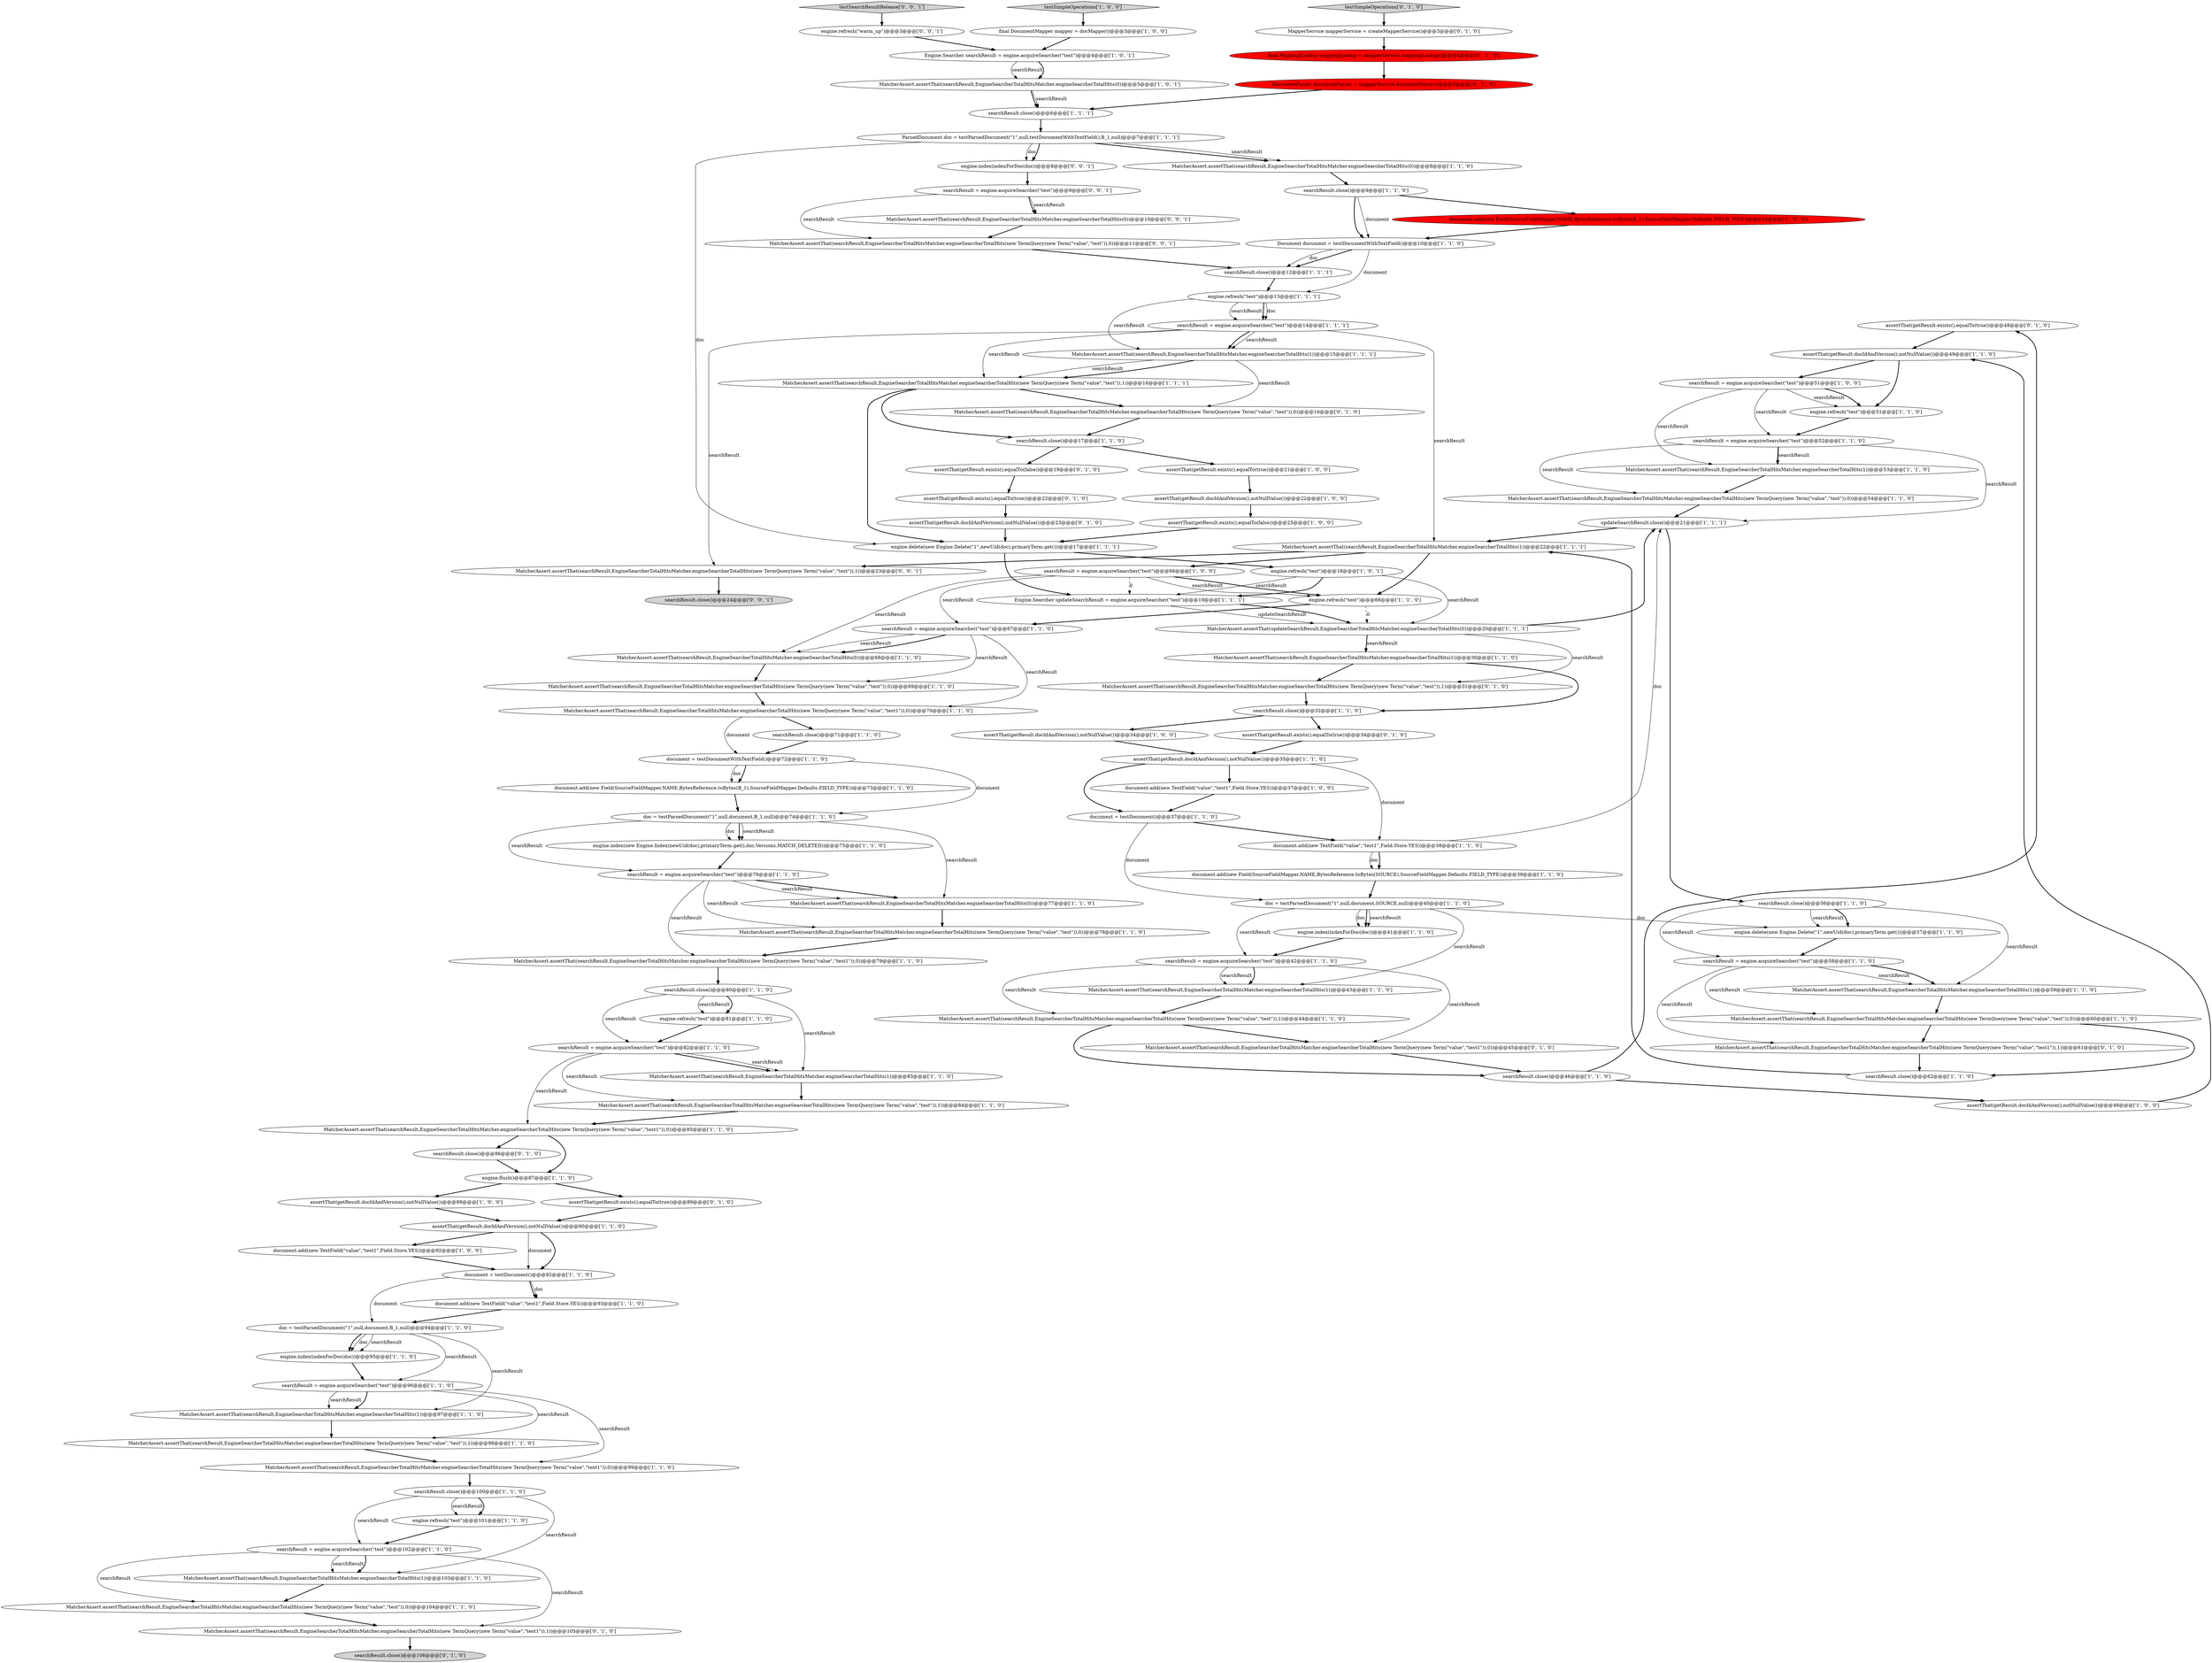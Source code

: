 digraph {
96 [style = filled, label = "assertThat(getResult.exists(),equalTo(true))@@@48@@@['0', '1', '0']", fillcolor = white, shape = ellipse image = "AAA0AAABBB2BBB"];
58 [style = filled, label = "MatcherAssert.assertThat(searchResult,EngineSearcherTotalHitsMatcher.engineSearcherTotalHits(1))@@@30@@@['1', '1', '0']", fillcolor = white, shape = ellipse image = "AAA0AAABBB1BBB"];
60 [style = filled, label = "MatcherAssert.assertThat(searchResult,EngineSearcherTotalHitsMatcher.engineSearcherTotalHits(new TermQuery(new Term(\"value\",\"test\")),1))@@@98@@@['1', '1', '0']", fillcolor = white, shape = ellipse image = "AAA0AAABBB1BBB"];
82 [style = filled, label = "MatcherAssert.assertThat(searchResult,EngineSearcherTotalHitsMatcher.engineSearcherTotalHits(new TermQuery(new Term(\"value\",\"test\")),0))@@@78@@@['1', '1', '0']", fillcolor = white, shape = ellipse image = "AAA0AAABBB1BBB"];
102 [style = filled, label = "MatcherAssert.assertThat(searchResult,EngineSearcherTotalHitsMatcher.engineSearcherTotalHits(new TermQuery(new Term(\"value\",\"test\")),1))@@@31@@@['0', '1', '0']", fillcolor = white, shape = ellipse image = "AAA0AAABBB2BBB"];
7 [style = filled, label = "MatcherAssert.assertThat(searchResult,EngineSearcherTotalHitsMatcher.engineSearcherTotalHits(new TermQuery(new Term(\"value\",\"test\")),0))@@@69@@@['1', '1', '0']", fillcolor = white, shape = ellipse image = "AAA0AAABBB1BBB"];
41 [style = filled, label = "assertThat(getResult.docIdAndVersion(),notNullValue())@@@90@@@['1', '1', '0']", fillcolor = white, shape = ellipse image = "AAA0AAABBB1BBB"];
42 [style = filled, label = "engine.refresh(\"test\")@@@101@@@['1', '1', '0']", fillcolor = white, shape = ellipse image = "AAA0AAABBB1BBB"];
68 [style = filled, label = "MatcherAssert.assertThat(searchResult,EngineSearcherTotalHitsMatcher.engineSearcherTotalHits(1))@@@59@@@['1', '1', '0']", fillcolor = white, shape = ellipse image = "AAA0AAABBB1BBB"];
98 [style = filled, label = "searchResult.close()@@@86@@@['0', '1', '0']", fillcolor = white, shape = ellipse image = "AAA0AAABBB2BBB"];
108 [style = filled, label = "searchResult = engine.acquireSearcher(\"test\")@@@9@@@['0', '0', '1']", fillcolor = white, shape = ellipse image = "AAA0AAABBB3BBB"];
113 [style = filled, label = "MatcherAssert.assertThat(searchResult,EngineSearcherTotalHitsMatcher.engineSearcherTotalHits(new TermQuery(new Term(\"value\",\"test\")),1))@@@23@@@['0', '0', '1']", fillcolor = white, shape = ellipse image = "AAA0AAABBB3BBB"];
49 [style = filled, label = "MatcherAssert.assertThat(searchResult,EngineSearcherTotalHitsMatcher.engineSearcherTotalHits(0))@@@77@@@['1', '1', '0']", fillcolor = white, shape = ellipse image = "AAA0AAABBB1BBB"];
110 [style = filled, label = "searchResult.close()@@@24@@@['0', '0', '1']", fillcolor = lightgray, shape = ellipse image = "AAA0AAABBB3BBB"];
103 [style = filled, label = "testSimpleOperations['0', '1', '0']", fillcolor = lightgray, shape = diamond image = "AAA0AAABBB2BBB"];
21 [style = filled, label = "assertThat(getResult.docIdAndVersion(),notNullValue())@@@34@@@['1', '0', '0']", fillcolor = white, shape = ellipse image = "AAA0AAABBB1BBB"];
111 [style = filled, label = "engine.index(indexForDoc(doc))@@@8@@@['0', '0', '1']", fillcolor = white, shape = ellipse image = "AAA0AAABBB3BBB"];
30 [style = filled, label = "MatcherAssert.assertThat(searchResult,EngineSearcherTotalHitsMatcher.engineSearcherTotalHits(1))@@@22@@@['1', '1', '1']", fillcolor = white, shape = ellipse image = "AAA0AAABBB1BBB"];
20 [style = filled, label = "Document document = testDocumentWithTextField()@@@10@@@['1', '1', '0']", fillcolor = white, shape = ellipse image = "AAA0AAABBB1BBB"];
40 [style = filled, label = "MatcherAssert.assertThat(searchResult,EngineSearcherTotalHitsMatcher.engineSearcherTotalHits(0))@@@8@@@['1', '1', '0']", fillcolor = white, shape = ellipse image = "AAA0AAABBB1BBB"];
76 [style = filled, label = "searchResult = engine.acquireSearcher(\"test\")@@@14@@@['1', '1', '1']", fillcolor = white, shape = ellipse image = "AAA0AAABBB1BBB"];
80 [style = filled, label = "ParsedDocument doc = testParsedDocument(\"1\",null,testDocumentWithTextField(),B_1,null)@@@7@@@['1', '1', '1']", fillcolor = white, shape = ellipse image = "AAA0AAABBB1BBB"];
34 [style = filled, label = "engine.delete(new Engine.Delete(\"1\",newUid(doc),primaryTerm.get()))@@@17@@@['1', '1', '1']", fillcolor = white, shape = ellipse image = "AAA0AAABBB1BBB"];
35 [style = filled, label = "MatcherAssert.assertThat(searchResult,EngineSearcherTotalHitsMatcher.engineSearcherTotalHits(new TermQuery(new Term(\"value\",\"test\")),1))@@@44@@@['1', '1', '0']", fillcolor = white, shape = ellipse image = "AAA0AAABBB1BBB"];
95 [style = filled, label = "final MappingLookup mappingLookup = mapperService.mappingLookup()@@@4@@@['0', '1', '0']", fillcolor = red, shape = ellipse image = "AAA1AAABBB2BBB"];
101 [style = filled, label = "MatcherAssert.assertThat(searchResult,EngineSearcherTotalHitsMatcher.engineSearcherTotalHits(new TermQuery(new Term(\"value\",\"test\")),0))@@@16@@@['0', '1', '0']", fillcolor = white, shape = ellipse image = "AAA0AAABBB2BBB"];
54 [style = filled, label = "document.add(new TextField(\"value\",\"test1\",Field.Store.YES))@@@38@@@['1', '1', '0']", fillcolor = white, shape = ellipse image = "AAA0AAABBB1BBB"];
62 [style = filled, label = "MatcherAssert.assertThat(searchResult,EngineSearcherTotalHitsMatcher.engineSearcherTotalHits(new TermQuery(new Term(\"value\",\"test1\")),0))@@@85@@@['1', '1', '0']", fillcolor = white, shape = ellipse image = "AAA0AAABBB1BBB"];
17 [style = filled, label = "searchResult.close()@@@6@@@['1', '1', '1']", fillcolor = white, shape = ellipse image = "AAA0AAABBB1BBB"];
26 [style = filled, label = "searchResult.close()@@@100@@@['1', '1', '0']", fillcolor = white, shape = ellipse image = "AAA0AAABBB1BBB"];
59 [style = filled, label = "document.add(new TextField(\"value\",\"test1\",Field.Store.YES))@@@37@@@['1', '0', '0']", fillcolor = white, shape = ellipse image = "AAA0AAABBB1BBB"];
37 [style = filled, label = "testSimpleOperations['1', '0', '0']", fillcolor = lightgray, shape = diamond image = "AAA0AAABBB1BBB"];
86 [style = filled, label = "engine.index(indexForDoc(doc))@@@41@@@['1', '1', '0']", fillcolor = white, shape = ellipse image = "AAA0AAABBB1BBB"];
9 [style = filled, label = "searchResult = engine.acquireSearcher(\"test\")@@@51@@@['1', '0', '0']", fillcolor = white, shape = ellipse image = "AAA0AAABBB1BBB"];
22 [style = filled, label = "MatcherAssert.assertThat(searchResult,EngineSearcherTotalHitsMatcher.engineSearcherTotalHits(new TermQuery(new Term(\"value\",\"test\")),1))@@@84@@@['1', '1', '0']", fillcolor = white, shape = ellipse image = "AAA0AAABBB1BBB"];
31 [style = filled, label = "assertThat(getResult.docIdAndVersion(),notNullValue())@@@49@@@['1', '1', '0']", fillcolor = white, shape = ellipse image = "AAA0AAABBB1BBB"];
2 [style = filled, label = "updateSearchResult.close()@@@21@@@['1', '1', '1']", fillcolor = white, shape = ellipse image = "AAA0AAABBB1BBB"];
15 [style = filled, label = "searchResult.close()@@@9@@@['1', '1', '0']", fillcolor = white, shape = ellipse image = "AAA0AAABBB1BBB"];
33 [style = filled, label = "MatcherAssert.assertThat(searchResult,EngineSearcherTotalHitsMatcher.engineSearcherTotalHits(new TermQuery(new Term(\"value\",\"test\")),1))@@@16@@@['1', '1', '1']", fillcolor = white, shape = ellipse image = "AAA0AAABBB1BBB"];
114 [style = filled, label = "engine.refresh(\"warm_up\")@@@3@@@['0', '0', '1']", fillcolor = white, shape = ellipse image = "AAA0AAABBB3BBB"];
81 [style = filled, label = "assertThat(getResult.docIdAndVersion(),notNullValue())@@@48@@@['1', '0', '0']", fillcolor = white, shape = ellipse image = "AAA0AAABBB1BBB"];
32 [style = filled, label = "searchResult.close()@@@17@@@['1', '1', '0']", fillcolor = white, shape = ellipse image = "AAA0AAABBB1BBB"];
55 [style = filled, label = "MatcherAssert.assertThat(searchResult,EngineSearcherTotalHitsMatcher.engineSearcherTotalHits(new TermQuery(new Term(\"value\",\"test1\")),0))@@@79@@@['1', '1', '0']", fillcolor = white, shape = ellipse image = "AAA0AAABBB1BBB"];
39 [style = filled, label = "MatcherAssert.assertThat(searchResult,EngineSearcherTotalHitsMatcher.engineSearcherTotalHits(new TermQuery(new Term(\"value\",\"test1\")),0))@@@99@@@['1', '1', '0']", fillcolor = white, shape = ellipse image = "AAA0AAABBB1BBB"];
8 [style = filled, label = "MatcherAssert.assertThat(searchResult,EngineSearcherTotalHitsMatcher.engineSearcherTotalHits(0))@@@5@@@['1', '0', '1']", fillcolor = white, shape = ellipse image = "AAA0AAABBB1BBB"];
53 [style = filled, label = "searchResult.close()@@@71@@@['1', '1', '0']", fillcolor = white, shape = ellipse image = "AAA0AAABBB1BBB"];
12 [style = filled, label = "MatcherAssert.assertThat(searchResult,EngineSearcherTotalHitsMatcher.engineSearcherTotalHits(1))@@@53@@@['1', '1', '0']", fillcolor = white, shape = ellipse image = "AAA0AAABBB1BBB"];
89 [style = filled, label = "document.add(new TextField(\"value\",\"test1\",Field.Store.YES))@@@92@@@['1', '0', '0']", fillcolor = white, shape = ellipse image = "AAA0AAABBB1BBB"];
51 [style = filled, label = "engine.refresh(\"test\")@@@81@@@['1', '1', '0']", fillcolor = white, shape = ellipse image = "AAA0AAABBB1BBB"];
94 [style = filled, label = "MapperService mapperService = createMapperService()@@@3@@@['0', '1', '0']", fillcolor = white, shape = ellipse image = "AAA0AAABBB2BBB"];
66 [style = filled, label = "assertThat(getResult.exists(),equalTo(false))@@@25@@@['1', '0', '0']", fillcolor = white, shape = ellipse image = "AAA0AAABBB1BBB"];
104 [style = filled, label = "searchResult.close()@@@106@@@['0', '1', '0']", fillcolor = lightgray, shape = ellipse image = "AAA0AAABBB2BBB"];
84 [style = filled, label = "engine.delete(new Engine.Delete(\"1\",newUid(doc),primaryTerm.get()))@@@57@@@['1', '1', '0']", fillcolor = white, shape = ellipse image = "AAA0AAABBB1BBB"];
10 [style = filled, label = "MatcherAssert.assertThat(searchResult,EngineSearcherTotalHitsMatcher.engineSearcherTotalHits(new TermQuery(new Term(\"value\",\"test\")),0))@@@54@@@['1', '1', '0']", fillcolor = white, shape = ellipse image = "AAA0AAABBB1BBB"];
56 [style = filled, label = "document = testDocument()@@@92@@@['1', '1', '0']", fillcolor = white, shape = ellipse image = "AAA0AAABBB1BBB"];
70 [style = filled, label = "assertThat(getResult.docIdAndVersion(),notNullValue())@@@89@@@['1', '0', '0']", fillcolor = white, shape = ellipse image = "AAA0AAABBB1BBB"];
90 [style = filled, label = "MatcherAssert.assertThat(searchResult,EngineSearcherTotalHitsMatcher.engineSearcherTotalHits(new TermQuery(new Term(\"value\",\"test1\")),1))@@@61@@@['0', '1', '0']", fillcolor = white, shape = ellipse image = "AAA0AAABBB2BBB"];
88 [style = filled, label = "searchResult.close()@@@56@@@['1', '1', '0']", fillcolor = white, shape = ellipse image = "AAA0AAABBB1BBB"];
44 [style = filled, label = "MatcherAssert.assertThat(searchResult,EngineSearcherTotalHitsMatcher.engineSearcherTotalHits(1))@@@103@@@['1', '1', '0']", fillcolor = white, shape = ellipse image = "AAA0AAABBB1BBB"];
13 [style = filled, label = "searchResult = engine.acquireSearcher(\"test\")@@@102@@@['1', '1', '0']", fillcolor = white, shape = ellipse image = "AAA0AAABBB1BBB"];
67 [style = filled, label = "searchResult = engine.acquireSearcher(\"test\")@@@52@@@['1', '1', '0']", fillcolor = white, shape = ellipse image = "AAA0AAABBB1BBB"];
43 [style = filled, label = "doc = testParsedDocument(\"1\",null,document,B_1,null)@@@94@@@['1', '1', '0']", fillcolor = white, shape = ellipse image = "AAA0AAABBB1BBB"];
65 [style = filled, label = "document.add(new Field(SourceFieldMapper.NAME,BytesReference.toBytes(SOURCE),SourceFieldMapper.Defaults.FIELD_TYPE))@@@39@@@['1', '1', '0']", fillcolor = white, shape = ellipse image = "AAA0AAABBB1BBB"];
99 [style = filled, label = "MatcherAssert.assertThat(searchResult,EngineSearcherTotalHitsMatcher.engineSearcherTotalHits(new TermQuery(new Term(\"value\",\"test1\")),0))@@@45@@@['0', '1', '0']", fillcolor = white, shape = ellipse image = "AAA0AAABBB2BBB"];
27 [style = filled, label = "engine.index(new Engine.Index(newUid(doc),primaryTerm.get(),doc,Versions.MATCH_DELETED))@@@75@@@['1', '1', '0']", fillcolor = white, shape = ellipse image = "AAA0AAABBB1BBB"];
75 [style = filled, label = "engine.refresh(\"test\")@@@66@@@['1', '1', '0']", fillcolor = white, shape = ellipse image = "AAA0AAABBB1BBB"];
85 [style = filled, label = "document.add(new Field(SourceFieldMapper.NAME,BytesReference.toBytes(B_1),SourceFieldMapper.Defaults.FIELD_TYPE))@@@10@@@['1', '0', '0']", fillcolor = red, shape = ellipse image = "AAA1AAABBB1BBB"];
4 [style = filled, label = "MatcherAssert.assertThat(searchResult,EngineSearcherTotalHitsMatcher.engineSearcherTotalHits(new TermQuery(new Term(\"value\",\"test\")),0))@@@104@@@['1', '1', '0']", fillcolor = white, shape = ellipse image = "AAA0AAABBB1BBB"];
61 [style = filled, label = "Engine.Searcher updateSearchResult = engine.acquireSearcher(\"test\")@@@19@@@['1', '1', '1']", fillcolor = white, shape = ellipse image = "AAA0AAABBB1BBB"];
105 [style = filled, label = "assertThat(getResult.exists(),equalTo(false))@@@19@@@['0', '1', '0']", fillcolor = white, shape = ellipse image = "AAA0AAABBB2BBB"];
93 [style = filled, label = "assertThat(getResult.exists(),equalTo(true))@@@22@@@['0', '1', '0']", fillcolor = white, shape = ellipse image = "AAA0AAABBB2BBB"];
18 [style = filled, label = "MatcherAssert.assertThat(updateSearchResult,EngineSearcherTotalHitsMatcher.engineSearcherTotalHits(0))@@@20@@@['1', '1', '1']", fillcolor = white, shape = ellipse image = "AAA0AAABBB1BBB"];
50 [style = filled, label = "document.add(new Field(SourceFieldMapper.NAME,BytesReference.toBytes(B_1),SourceFieldMapper.Defaults.FIELD_TYPE))@@@73@@@['1', '1', '0']", fillcolor = white, shape = ellipse image = "AAA0AAABBB1BBB"];
87 [style = filled, label = "searchResult.close()@@@12@@@['1', '1', '1']", fillcolor = white, shape = ellipse image = "AAA0AAABBB1BBB"];
73 [style = filled, label = "engine.refresh(\"test\")@@@51@@@['1', '1', '0']", fillcolor = white, shape = ellipse image = "AAA0AAABBB1BBB"];
83 [style = filled, label = "searchResult = engine.acquireSearcher(\"test\")@@@96@@@['1', '1', '0']", fillcolor = white, shape = ellipse image = "AAA0AAABBB1BBB"];
38 [style = filled, label = "searchResult.close()@@@80@@@['1', '1', '0']", fillcolor = white, shape = ellipse image = "AAA0AAABBB1BBB"];
3 [style = filled, label = "searchResult = engine.acquireSearcher(\"test\")@@@42@@@['1', '1', '0']", fillcolor = white, shape = ellipse image = "AAA0AAABBB1BBB"];
91 [style = filled, label = "assertThat(getResult.exists(),equalTo(true))@@@34@@@['0', '1', '0']", fillcolor = white, shape = ellipse image = "AAA0AAABBB2BBB"];
97 [style = filled, label = "assertThat(getResult.exists(),equalTo(true))@@@89@@@['0', '1', '0']", fillcolor = white, shape = ellipse image = "AAA0AAABBB2BBB"];
1 [style = filled, label = "MatcherAssert.assertThat(searchResult,EngineSearcherTotalHitsMatcher.engineSearcherTotalHits(1))@@@43@@@['1', '1', '0']", fillcolor = white, shape = ellipse image = "AAA0AAABBB1BBB"];
45 [style = filled, label = "MatcherAssert.assertThat(searchResult,EngineSearcherTotalHitsMatcher.engineSearcherTotalHits(1))@@@15@@@['1', '1', '1']", fillcolor = white, shape = ellipse image = "AAA0AAABBB1BBB"];
36 [style = filled, label = "doc = testParsedDocument(\"1\",null,document,B_1,null)@@@74@@@['1', '1', '0']", fillcolor = white, shape = ellipse image = "AAA0AAABBB1BBB"];
109 [style = filled, label = "MatcherAssert.assertThat(searchResult,EngineSearcherTotalHitsMatcher.engineSearcherTotalHits(0))@@@10@@@['0', '0', '1']", fillcolor = white, shape = ellipse image = "AAA0AAABBB3BBB"];
106 [style = filled, label = "MatcherAssert.assertThat(searchResult,EngineSearcherTotalHitsMatcher.engineSearcherTotalHits(new TermQuery(new Term(\"value\",\"test1\")),1))@@@105@@@['0', '1', '0']", fillcolor = white, shape = ellipse image = "AAA0AAABBB2BBB"];
14 [style = filled, label = "searchResult = engine.acquireSearcher(\"test\")@@@67@@@['1', '1', '0']", fillcolor = white, shape = ellipse image = "AAA0AAABBB1BBB"];
48 [style = filled, label = "searchResult.close()@@@62@@@['1', '1', '0']", fillcolor = white, shape = ellipse image = "AAA0AAABBB1BBB"];
52 [style = filled, label = "assertThat(getResult.exists(),equalTo(true))@@@21@@@['1', '0', '0']", fillcolor = white, shape = ellipse image = "AAA0AAABBB1BBB"];
28 [style = filled, label = "document.add(new TextField(\"value\",\"test1\",Field.Store.YES))@@@93@@@['1', '1', '0']", fillcolor = white, shape = ellipse image = "AAA0AAABBB1BBB"];
46 [style = filled, label = "engine.refresh(\"test\")@@@13@@@['1', '1', '1']", fillcolor = white, shape = ellipse image = "AAA0AAABBB1BBB"];
16 [style = filled, label = "searchResult = engine.acquireSearcher(\"test\")@@@76@@@['1', '1', '0']", fillcolor = white, shape = ellipse image = "AAA0AAABBB1BBB"];
100 [style = filled, label = "assertThat(getResult.docIdAndVersion(),notNullValue())@@@23@@@['0', '1', '0']", fillcolor = white, shape = ellipse image = "AAA0AAABBB2BBB"];
77 [style = filled, label = "MatcherAssert.assertThat(searchResult,EngineSearcherTotalHitsMatcher.engineSearcherTotalHits(1))@@@83@@@['1', '1', '0']", fillcolor = white, shape = ellipse image = "AAA0AAABBB1BBB"];
112 [style = filled, label = "testSearchResultRelease['0', '0', '1']", fillcolor = lightgray, shape = diamond image = "AAA0AAABBB3BBB"];
47 [style = filled, label = "MatcherAssert.assertThat(searchResult,EngineSearcherTotalHitsMatcher.engineSearcherTotalHits(new TermQuery(new Term(\"value\",\"test1\")),0))@@@70@@@['1', '1', '0']", fillcolor = white, shape = ellipse image = "AAA0AAABBB1BBB"];
69 [style = filled, label = "MatcherAssert.assertThat(searchResult,EngineSearcherTotalHitsMatcher.engineSearcherTotalHits(1))@@@97@@@['1', '1', '0']", fillcolor = white, shape = ellipse image = "AAA0AAABBB1BBB"];
79 [style = filled, label = "searchResult.close()@@@46@@@['1', '1', '0']", fillcolor = white, shape = ellipse image = "AAA0AAABBB1BBB"];
57 [style = filled, label = "MatcherAssert.assertThat(searchResult,EngineSearcherTotalHitsMatcher.engineSearcherTotalHits(new TermQuery(new Term(\"value\",\"test\")),0))@@@60@@@['1', '1', '0']", fillcolor = white, shape = ellipse image = "AAA0AAABBB1BBB"];
107 [style = filled, label = "MatcherAssert.assertThat(searchResult,EngineSearcherTotalHitsMatcher.engineSearcherTotalHits(new TermQuery(new Term(\"value\",\"test\")),0))@@@11@@@['0', '0', '1']", fillcolor = white, shape = ellipse image = "AAA0AAABBB3BBB"];
72 [style = filled, label = "doc = testParsedDocument(\"1\",null,document,SOURCE,null)@@@40@@@['1', '1', '0']", fillcolor = white, shape = ellipse image = "AAA0AAABBB1BBB"];
64 [style = filled, label = "engine.flush()@@@87@@@['1', '1', '0']", fillcolor = white, shape = ellipse image = "AAA0AAABBB1BBB"];
92 [style = filled, label = "DocumentParser documentParser = mapperService.documentParser()@@@5@@@['0', '1', '0']", fillcolor = red, shape = ellipse image = "AAA1AAABBB2BBB"];
71 [style = filled, label = "engine.index(indexForDoc(doc))@@@95@@@['1', '1', '0']", fillcolor = white, shape = ellipse image = "AAA0AAABBB1BBB"];
78 [style = filled, label = "final DocumentMapper mapper = docMapper()@@@3@@@['1', '0', '0']", fillcolor = white, shape = ellipse image = "AAA0AAABBB1BBB"];
6 [style = filled, label = "assertThat(getResult.docIdAndVersion(),notNullValue())@@@22@@@['1', '0', '0']", fillcolor = white, shape = ellipse image = "AAA0AAABBB1BBB"];
74 [style = filled, label = "searchResult = engine.acquireSearcher(\"test\")@@@58@@@['1', '1', '0']", fillcolor = white, shape = ellipse image = "AAA0AAABBB1BBB"];
24 [style = filled, label = "engine.refresh(\"test\")@@@18@@@['1', '0', '1']", fillcolor = white, shape = ellipse image = "AAA0AAABBB1BBB"];
5 [style = filled, label = "MatcherAssert.assertThat(searchResult,EngineSearcherTotalHitsMatcher.engineSearcherTotalHits(0))@@@68@@@['1', '1', '0']", fillcolor = white, shape = ellipse image = "AAA0AAABBB1BBB"];
25 [style = filled, label = "searchResult = engine.acquireSearcher(\"test\")@@@82@@@['1', '1', '0']", fillcolor = white, shape = ellipse image = "AAA0AAABBB1BBB"];
19 [style = filled, label = "document = testDocumentWithTextField()@@@72@@@['1', '1', '0']", fillcolor = white, shape = ellipse image = "AAA0AAABBB1BBB"];
0 [style = filled, label = "searchResult = engine.acquireSearcher(\"test\")@@@66@@@['1', '0', '0']", fillcolor = white, shape = ellipse image = "AAA0AAABBB1BBB"];
11 [style = filled, label = "assertThat(getResult.docIdAndVersion(),notNullValue())@@@35@@@['1', '1', '0']", fillcolor = white, shape = ellipse image = "AAA0AAABBB1BBB"];
29 [style = filled, label = "document = testDocument()@@@37@@@['1', '1', '0']", fillcolor = white, shape = ellipse image = "AAA0AAABBB1BBB"];
63 [style = filled, label = "Engine.Searcher searchResult = engine.acquireSearcher(\"test\")@@@4@@@['1', '0', '1']", fillcolor = white, shape = ellipse image = "AAA0AAABBB1BBB"];
23 [style = filled, label = "searchResult.close()@@@32@@@['1', '1', '0']", fillcolor = white, shape = ellipse image = "AAA0AAABBB1BBB"];
74->68 [style = solid, label="searchResult"];
34->61 [style = bold, label=""];
72->86 [style = bold, label=""];
69->60 [style = bold, label=""];
14->47 [style = solid, label="searchResult"];
32->52 [style = bold, label=""];
31->9 [style = bold, label=""];
38->51 [style = bold, label=""];
45->33 [style = bold, label=""];
36->16 [style = solid, label="searchResult"];
40->15 [style = bold, label=""];
11->29 [style = bold, label=""];
0->75 [style = bold, label=""];
0->61 [style = dashed, label="0"];
72->84 [style = solid, label="doc"];
19->36 [style = solid, label="document"];
54->65 [style = bold, label=""];
76->30 [style = solid, label="searchResult"];
38->51 [style = solid, label="searchResult"];
6->66 [style = bold, label=""];
53->19 [style = bold, label=""];
12->10 [style = bold, label=""];
25->62 [style = solid, label="searchResult"];
72->86 [style = solid, label="searchResult"];
34->24 [style = bold, label=""];
83->69 [style = bold, label=""];
28->43 [style = bold, label=""];
41->89 [style = bold, label=""];
3->99 [style = solid, label="searchResult"];
16->49 [style = bold, label=""];
46->76 [style = bold, label=""];
15->20 [style = bold, label=""];
36->27 [style = solid, label="searchResult"];
36->27 [style = solid, label="doc"];
11->54 [style = solid, label="document"];
57->90 [style = bold, label=""];
35->79 [style = bold, label=""];
89->56 [style = bold, label=""];
81->31 [style = bold, label=""];
95->92 [style = bold, label=""];
0->5 [style = solid, label="searchResult"];
60->39 [style = bold, label=""];
83->60 [style = solid, label="searchResult"];
62->98 [style = bold, label=""];
105->93 [style = bold, label=""];
86->3 [style = bold, label=""];
43->69 [style = solid, label="searchResult"];
100->34 [style = bold, label=""];
61->18 [style = solid, label="updateSearchResult"];
47->53 [style = bold, label=""];
88->84 [style = solid, label="searchResult"];
26->42 [style = solid, label="searchResult"];
26->42 [style = bold, label=""];
73->67 [style = bold, label=""];
43->71 [style = solid, label="doc"];
87->46 [style = bold, label=""];
74->57 [style = solid, label="searchResult"];
46->76 [style = solid, label="doc"];
83->39 [style = solid, label="searchResult"];
94->95 [style = bold, label=""];
102->23 [style = bold, label=""];
18->102 [style = solid, label="searchResult"];
1->35 [style = bold, label=""];
112->114 [style = bold, label=""];
55->38 [style = bold, label=""];
79->81 [style = bold, label=""];
27->16 [style = bold, label=""];
49->82 [style = bold, label=""];
30->113 [style = bold, label=""];
45->33 [style = solid, label="searchResult"];
67->10 [style = solid, label="searchResult"];
39->26 [style = bold, label=""];
66->34 [style = bold, label=""];
8->17 [style = bold, label=""];
76->113 [style = solid, label="searchResult"];
75->18 [style = dashed, label="0"];
15->85 [style = bold, label=""];
26->13 [style = solid, label="searchResult"];
44->4 [style = bold, label=""];
21->11 [style = bold, label=""];
65->72 [style = bold, label=""];
88->68 [style = solid, label="searchResult"];
61->18 [style = bold, label=""];
98->64 [style = bold, label=""];
88->74 [style = solid, label="searchResult"];
3->35 [style = solid, label="searchResult"];
56->43 [style = solid, label="document"];
5->7 [style = bold, label=""];
51->25 [style = bold, label=""];
114->63 [style = bold, label=""];
10->2 [style = bold, label=""];
46->76 [style = solid, label="searchResult"];
63->8 [style = solid, label="searchResult"];
80->111 [style = solid, label="doc"];
38->25 [style = solid, label="searchResult"];
88->84 [style = bold, label=""];
71->83 [style = bold, label=""];
58->102 [style = bold, label=""];
17->80 [style = bold, label=""];
24->61 [style = bold, label=""];
11->59 [style = bold, label=""];
15->20 [style = solid, label="document"];
80->40 [style = bold, label=""];
38->77 [style = solid, label="searchResult"];
41->56 [style = solid, label="document"];
46->45 [style = solid, label="searchResult"];
45->101 [style = solid, label="searchResult"];
67->12 [style = solid, label="searchResult"];
0->14 [style = solid, label="searchResult"];
3->1 [style = bold, label=""];
14->7 [style = solid, label="searchResult"];
108->109 [style = solid, label="searchResult"];
109->107 [style = bold, label=""];
72->3 [style = solid, label="searchResult"];
106->104 [style = bold, label=""];
67->12 [style = bold, label=""];
19->50 [style = bold, label=""];
76->45 [style = solid, label="searchResult"];
84->74 [style = bold, label=""];
26->44 [style = solid, label="searchResult"];
80->40 [style = solid, label="searchResult"];
54->2 [style = solid, label="doc"];
13->4 [style = solid, label="searchResult"];
29->54 [style = bold, label=""];
32->105 [style = bold, label=""];
77->22 [style = bold, label=""];
20->46 [style = solid, label="document"];
16->49 [style = solid, label="searchResult"];
4->106 [style = bold, label=""];
20->87 [style = bold, label=""];
24->18 [style = solid, label="searchResult"];
9->12 [style = solid, label="searchResult"];
9->73 [style = solid, label="searchResult"];
18->58 [style = bold, label=""];
92->17 [style = bold, label=""];
58->23 [style = bold, label=""];
30->75 [style = bold, label=""];
2->88 [style = bold, label=""];
76->45 [style = bold, label=""];
52->6 [style = bold, label=""];
74->68 [style = bold, label=""];
96->31 [style = bold, label=""];
33->101 [style = bold, label=""];
33->32 [style = bold, label=""];
82->55 [style = bold, label=""];
30->0 [style = bold, label=""];
43->71 [style = solid, label="searchResult"];
48->30 [style = bold, label=""];
90->48 [style = bold, label=""];
13->44 [style = solid, label="searchResult"];
78->63 [style = bold, label=""];
113->110 [style = bold, label=""];
54->65 [style = solid, label="doc"];
0->75 [style = solid, label="searchResult"];
14->5 [style = bold, label=""];
80->34 [style = solid, label="doc"];
43->71 [style = bold, label=""];
36->49 [style = solid, label="searchResult"];
42->13 [style = bold, label=""];
29->72 [style = solid, label="document"];
76->33 [style = solid, label="searchResult"];
83->69 [style = solid, label="searchResult"];
101->32 [style = bold, label=""];
7->47 [style = bold, label=""];
13->106 [style = solid, label="searchResult"];
74->90 [style = solid, label="searchResult"];
103->94 [style = bold, label=""];
79->96 [style = bold, label=""];
93->100 [style = bold, label=""];
75->14 [style = bold, label=""];
13->44 [style = bold, label=""];
25->22 [style = solid, label="searchResult"];
9->73 [style = bold, label=""];
18->58 [style = solid, label="searchResult"];
67->2 [style = solid, label="searchResult"];
37->78 [style = bold, label=""];
41->56 [style = bold, label=""];
16->55 [style = solid, label="searchResult"];
108->109 [style = bold, label=""];
62->64 [style = bold, label=""];
23->91 [style = bold, label=""];
18->2 [style = bold, label=""];
80->111 [style = bold, label=""];
85->20 [style = bold, label=""];
91->11 [style = bold, label=""];
3->1 [style = solid, label="searchResult"];
14->5 [style = solid, label="searchResult"];
107->87 [style = bold, label=""];
64->97 [style = bold, label=""];
68->57 [style = bold, label=""];
57->48 [style = bold, label=""];
20->87 [style = solid, label="doc"];
43->83 [style = solid, label="searchResult"];
72->1 [style = solid, label="searchResult"];
108->107 [style = solid, label="searchResult"];
70->41 [style = bold, label=""];
59->29 [style = bold, label=""];
36->27 [style = bold, label=""];
23->21 [style = bold, label=""];
22->62 [style = bold, label=""];
19->50 [style = solid, label="doc"];
50->36 [style = bold, label=""];
56->28 [style = bold, label=""];
24->61 [style = solid, label="searchResult"];
99->79 [style = bold, label=""];
72->86 [style = solid, label="doc"];
63->8 [style = bold, label=""];
16->82 [style = solid, label="searchResult"];
97->41 [style = bold, label=""];
47->19 [style = solid, label="document"];
25->77 [style = bold, label=""];
8->17 [style = solid, label="searchResult"];
25->77 [style = solid, label="searchResult"];
35->99 [style = bold, label=""];
2->30 [style = bold, label=""];
9->67 [style = solid, label="searchResult"];
31->73 [style = bold, label=""];
33->34 [style = bold, label=""];
111->108 [style = bold, label=""];
64->70 [style = bold, label=""];
56->28 [style = solid, label="doc"];
}
